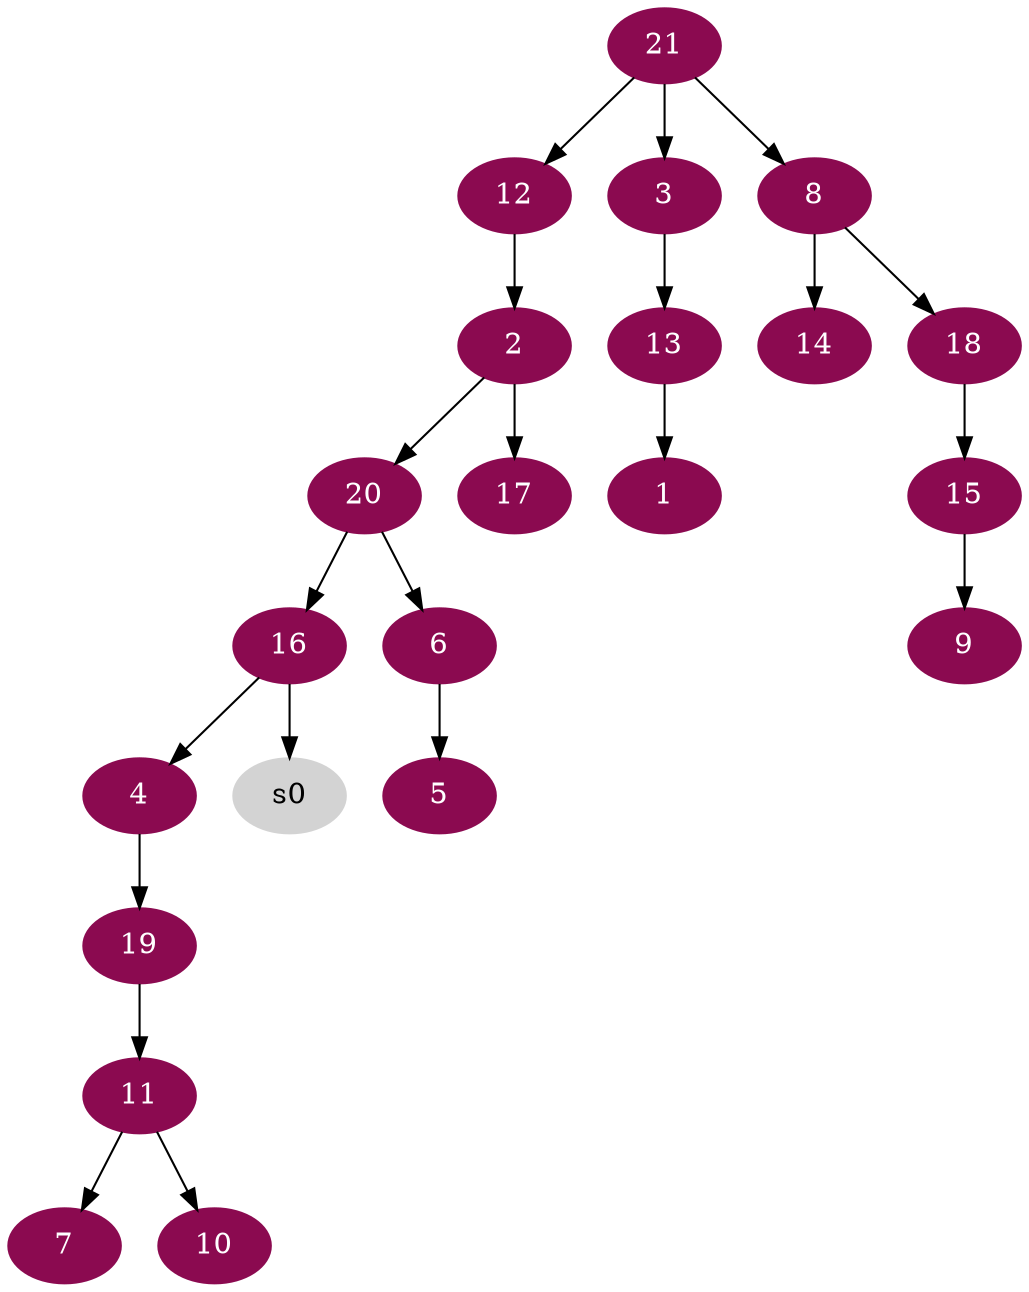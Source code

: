 digraph G {
node [color=deeppink4, style=filled, fontcolor=white];
13 -> 1;
12 -> 2;
21 -> 3;
16 -> 4;
6 -> 5;
20 -> 6;
11 -> 7;
21 -> 8;
15 -> 9;
11 -> 10;
19 -> 11;
21 -> 12;
3 -> 13;
8 -> 14;
18 -> 15;
20 -> 16;
2 -> 17;
8 -> 18;
4 -> 19;
2 -> 20;
node [color=lightgrey, style=filled, fontcolor=black];
16 -> s0;
}
